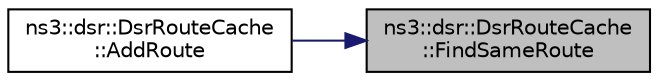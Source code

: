 digraph "ns3::dsr::DsrRouteCache::FindSameRoute"
{
 // LATEX_PDF_SIZE
  edge [fontname="Helvetica",fontsize="10",labelfontname="Helvetica",labelfontsize="10"];
  node [fontname="Helvetica",fontsize="10",shape=record];
  rankdir="RL";
  Node1 [label="ns3::dsr::DsrRouteCache\l::FindSameRoute",height=0.2,width=0.4,color="black", fillcolor="grey75", style="filled", fontcolor="black",tooltip="Find the same route in the route cache."];
  Node1 -> Node2 [dir="back",color="midnightblue",fontsize="10",style="solid",fontname="Helvetica"];
  Node2 [label="ns3::dsr::DsrRouteCache\l::AddRoute",height=0.2,width=0.4,color="black", fillcolor="white", style="filled",URL="$classns3_1_1dsr_1_1_dsr_route_cache.html#aff3dfb9a3d25a73e79363e8d6d977003",tooltip="Add route cache entry if it doesn't yet exist in route cache."];
}
